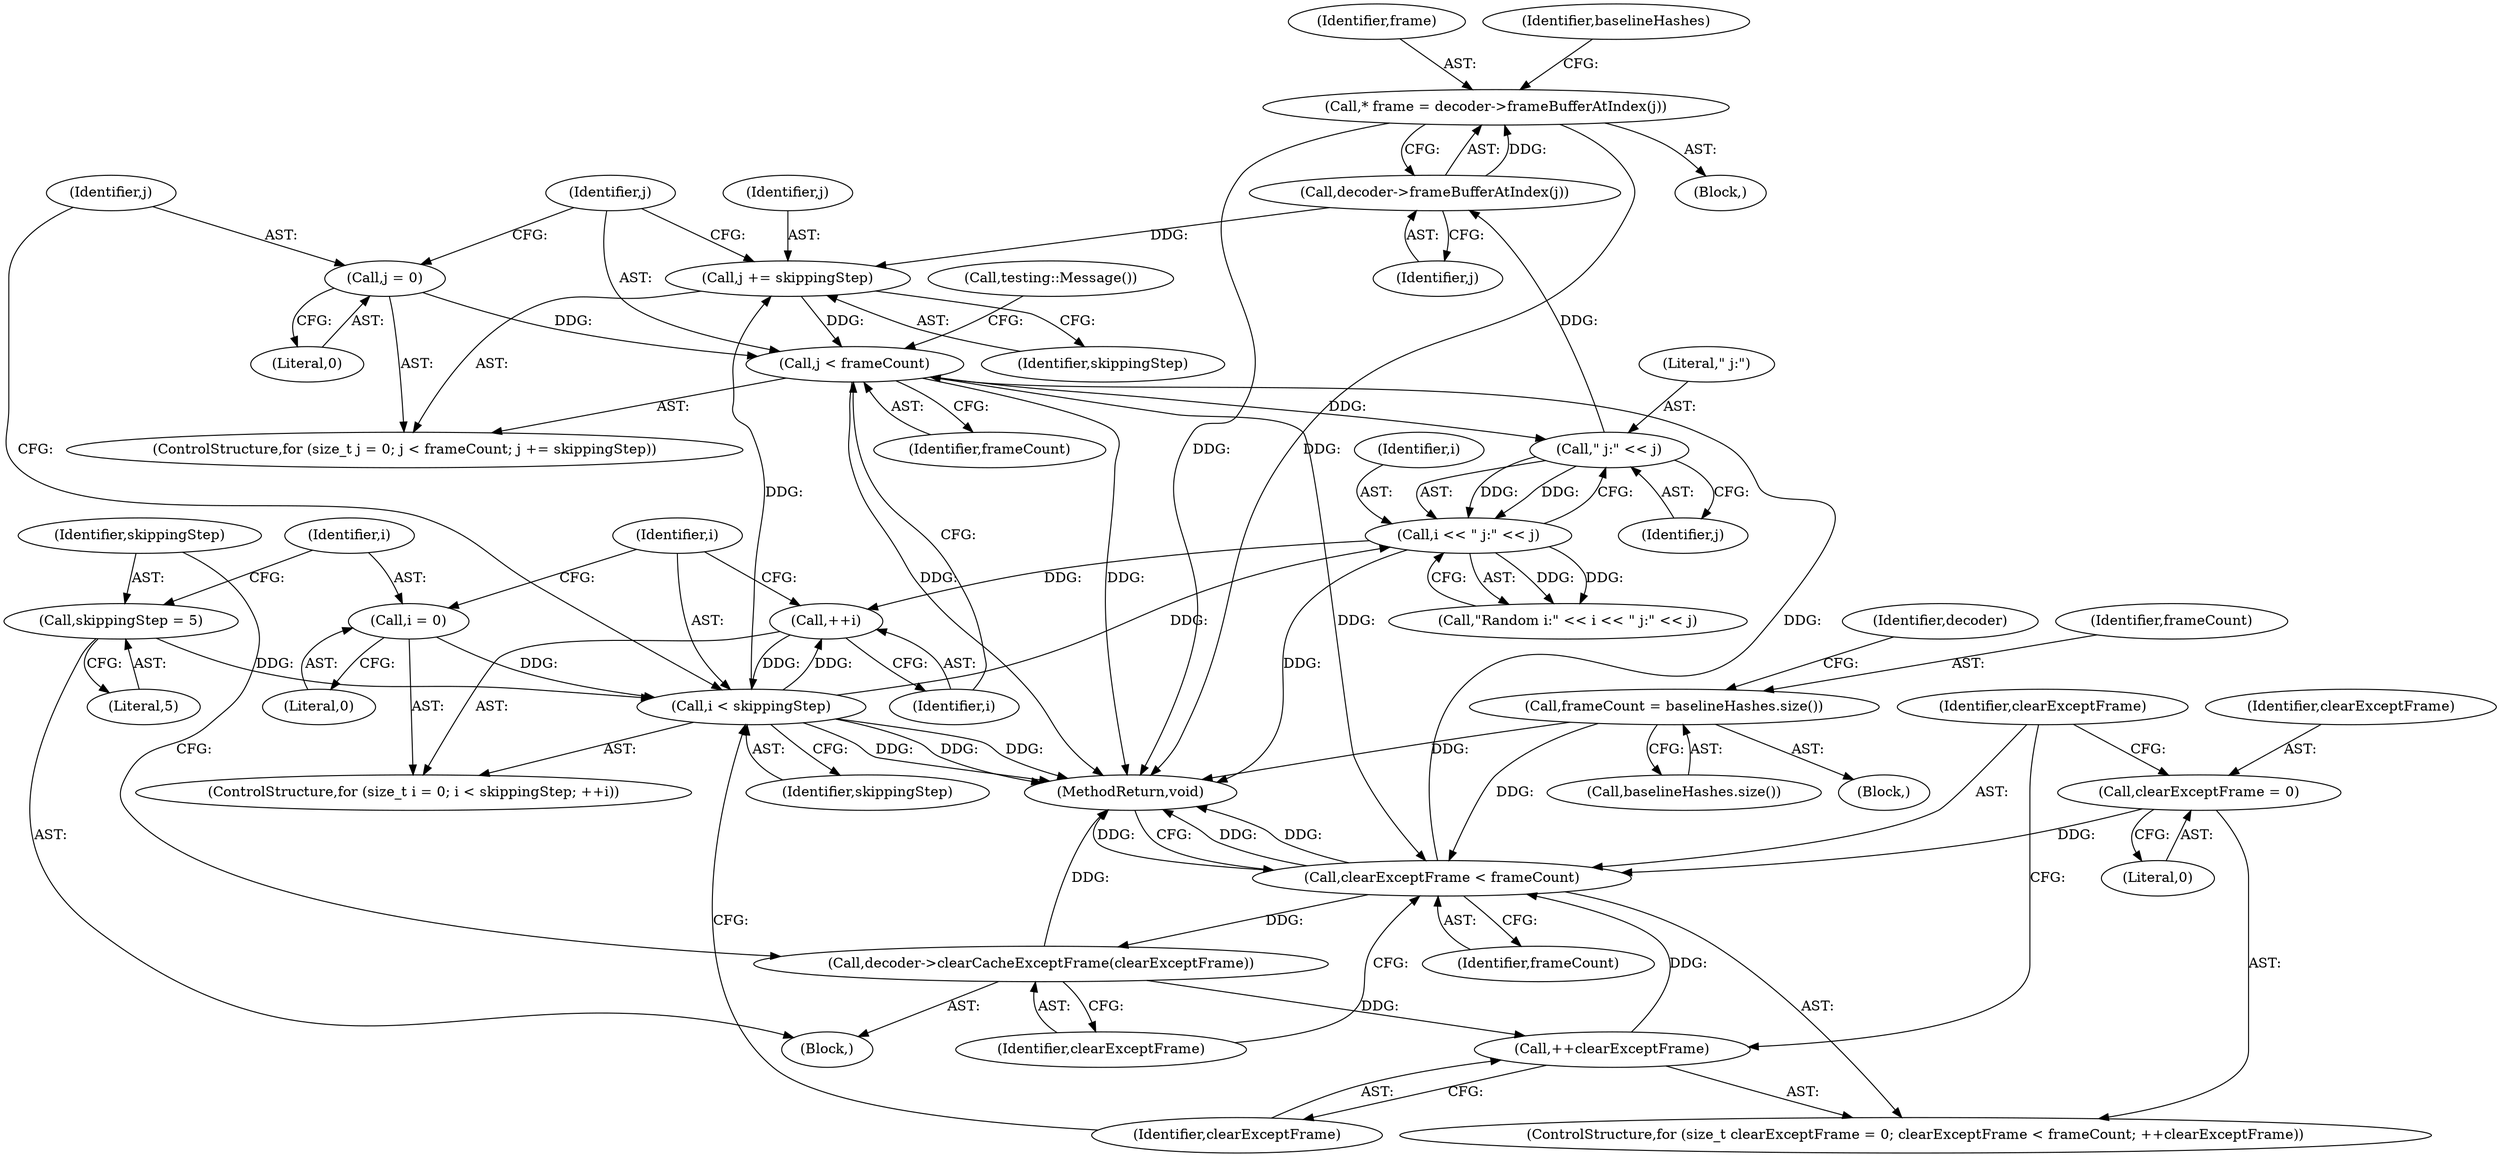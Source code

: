 digraph "0_Chrome_4f9c9adef4036aff60b734b4a0045c43c320fe1d_0@pointer" {
"1000179" [label="(Call,* frame = decoder->frameBufferAtIndex(j))"];
"1000181" [label="(Call,decoder->frameBufferAtIndex(j))"];
"1000175" [label="(Call,\" j:\" << j)"];
"1000161" [label="(Call,j < frameCount)"];
"1000158" [label="(Call,j = 0)"];
"1000164" [label="(Call,j += skippingStep)"];
"1000150" [label="(Call,i < skippingStep)"];
"1000147" [label="(Call,i = 0)"];
"1000153" [label="(Call,++i)"];
"1000173" [label="(Call,i << \" j:\" << j)"];
"1000142" [label="(Call,skippingStep = 5)"];
"1000133" [label="(Call,clearExceptFrame < frameCount)"];
"1000136" [label="(Call,++clearExceptFrame)"];
"1000139" [label="(Call,decoder->clearCacheExceptFrame(clearExceptFrame))"];
"1000130" [label="(Call,clearExceptFrame = 0)"];
"1000118" [label="(Call,frameCount = baselineHashes.size())"];
"1000180" [label="(Identifier,frame)"];
"1000137" [label="(Identifier,clearExceptFrame)"];
"1000160" [label="(Literal,0)"];
"1000166" [label="(Identifier,skippingStep)"];
"1000148" [label="(Identifier,i)"];
"1000134" [label="(Identifier,clearExceptFrame)"];
"1000143" [label="(Identifier,skippingStep)"];
"1000136" [label="(Call,++clearExceptFrame)"];
"1000179" [label="(Call,* frame = decoder->frameBufferAtIndex(j))"];
"1000151" [label="(Identifier,i)"];
"1000167" [label="(Block,)"];
"1000123" [label="(Identifier,decoder)"];
"1000133" [label="(Call,clearExceptFrame < frameCount)"];
"1000145" [label="(ControlStructure,for (size_t i = 0; i < skippingStep; ++i))"];
"1000165" [label="(Identifier,j)"];
"1000174" [label="(Identifier,i)"];
"1000161" [label="(Call,j < frameCount)"];
"1000132" [label="(Literal,0)"];
"1000120" [label="(Call,baselineHashes.size())"];
"1000177" [label="(Identifier,j)"];
"1000181" [label="(Call,decoder->frameBufferAtIndex(j))"];
"1000144" [label="(Literal,5)"];
"1000189" [label="(MethodReturn,void)"];
"1000142" [label="(Call,skippingStep = 5)"];
"1000131" [label="(Identifier,clearExceptFrame)"];
"1000164" [label="(Call,j += skippingStep)"];
"1000163" [label="(Identifier,frameCount)"];
"1000159" [label="(Identifier,j)"];
"1000147" [label="(Call,i = 0)"];
"1000152" [label="(Identifier,skippingStep)"];
"1000156" [label="(ControlStructure,for (size_t j = 0; j < frameCount; j += skippingStep))"];
"1000185" [label="(Identifier,baselineHashes)"];
"1000175" [label="(Call,\" j:\" << j)"];
"1000176" [label="(Literal,\" j:\")"];
"1000170" [label="(Call,testing::Message())"];
"1000173" [label="(Call,i << \" j:\" << j)"];
"1000150" [label="(Call,i < skippingStep)"];
"1000118" [label="(Call,frameCount = baselineHashes.size())"];
"1000140" [label="(Identifier,clearExceptFrame)"];
"1000158" [label="(Call,j = 0)"];
"1000182" [label="(Identifier,j)"];
"1000135" [label="(Identifier,frameCount)"];
"1000153" [label="(Call,++i)"];
"1000139" [label="(Call,decoder->clearCacheExceptFrame(clearExceptFrame))"];
"1000171" [label="(Call,\"Random i:\" << i << \" j:\" << j)"];
"1000119" [label="(Identifier,frameCount)"];
"1000162" [label="(Identifier,j)"];
"1000149" [label="(Literal,0)"];
"1000138" [label="(Block,)"];
"1000154" [label="(Identifier,i)"];
"1000130" [label="(Call,clearExceptFrame = 0)"];
"1000128" [label="(ControlStructure,for (size_t clearExceptFrame = 0; clearExceptFrame < frameCount; ++clearExceptFrame))"];
"1000102" [label="(Block,)"];
"1000179" -> "1000167"  [label="AST: "];
"1000179" -> "1000181"  [label="CFG: "];
"1000180" -> "1000179"  [label="AST: "];
"1000181" -> "1000179"  [label="AST: "];
"1000185" -> "1000179"  [label="CFG: "];
"1000179" -> "1000189"  [label="DDG: "];
"1000179" -> "1000189"  [label="DDG: "];
"1000181" -> "1000179"  [label="DDG: "];
"1000181" -> "1000182"  [label="CFG: "];
"1000182" -> "1000181"  [label="AST: "];
"1000181" -> "1000164"  [label="DDG: "];
"1000175" -> "1000181"  [label="DDG: "];
"1000175" -> "1000173"  [label="AST: "];
"1000175" -> "1000177"  [label="CFG: "];
"1000176" -> "1000175"  [label="AST: "];
"1000177" -> "1000175"  [label="AST: "];
"1000173" -> "1000175"  [label="CFG: "];
"1000175" -> "1000173"  [label="DDG: "];
"1000175" -> "1000173"  [label="DDG: "];
"1000161" -> "1000175"  [label="DDG: "];
"1000161" -> "1000156"  [label="AST: "];
"1000161" -> "1000163"  [label="CFG: "];
"1000162" -> "1000161"  [label="AST: "];
"1000163" -> "1000161"  [label="AST: "];
"1000170" -> "1000161"  [label="CFG: "];
"1000154" -> "1000161"  [label="CFG: "];
"1000161" -> "1000189"  [label="DDG: "];
"1000161" -> "1000189"  [label="DDG: "];
"1000161" -> "1000133"  [label="DDG: "];
"1000158" -> "1000161"  [label="DDG: "];
"1000164" -> "1000161"  [label="DDG: "];
"1000133" -> "1000161"  [label="DDG: "];
"1000158" -> "1000156"  [label="AST: "];
"1000158" -> "1000160"  [label="CFG: "];
"1000159" -> "1000158"  [label="AST: "];
"1000160" -> "1000158"  [label="AST: "];
"1000162" -> "1000158"  [label="CFG: "];
"1000164" -> "1000156"  [label="AST: "];
"1000164" -> "1000166"  [label="CFG: "];
"1000165" -> "1000164"  [label="AST: "];
"1000166" -> "1000164"  [label="AST: "];
"1000162" -> "1000164"  [label="CFG: "];
"1000150" -> "1000164"  [label="DDG: "];
"1000150" -> "1000145"  [label="AST: "];
"1000150" -> "1000152"  [label="CFG: "];
"1000151" -> "1000150"  [label="AST: "];
"1000152" -> "1000150"  [label="AST: "];
"1000159" -> "1000150"  [label="CFG: "];
"1000137" -> "1000150"  [label="CFG: "];
"1000150" -> "1000189"  [label="DDG: "];
"1000150" -> "1000189"  [label="DDG: "];
"1000150" -> "1000189"  [label="DDG: "];
"1000147" -> "1000150"  [label="DDG: "];
"1000153" -> "1000150"  [label="DDG: "];
"1000142" -> "1000150"  [label="DDG: "];
"1000150" -> "1000153"  [label="DDG: "];
"1000150" -> "1000173"  [label="DDG: "];
"1000147" -> "1000145"  [label="AST: "];
"1000147" -> "1000149"  [label="CFG: "];
"1000148" -> "1000147"  [label="AST: "];
"1000149" -> "1000147"  [label="AST: "];
"1000151" -> "1000147"  [label="CFG: "];
"1000153" -> "1000145"  [label="AST: "];
"1000153" -> "1000154"  [label="CFG: "];
"1000154" -> "1000153"  [label="AST: "];
"1000151" -> "1000153"  [label="CFG: "];
"1000173" -> "1000153"  [label="DDG: "];
"1000173" -> "1000171"  [label="AST: "];
"1000174" -> "1000173"  [label="AST: "];
"1000171" -> "1000173"  [label="CFG: "];
"1000173" -> "1000189"  [label="DDG: "];
"1000173" -> "1000171"  [label="DDG: "];
"1000173" -> "1000171"  [label="DDG: "];
"1000142" -> "1000138"  [label="AST: "];
"1000142" -> "1000144"  [label="CFG: "];
"1000143" -> "1000142"  [label="AST: "];
"1000144" -> "1000142"  [label="AST: "];
"1000148" -> "1000142"  [label="CFG: "];
"1000133" -> "1000128"  [label="AST: "];
"1000133" -> "1000135"  [label="CFG: "];
"1000134" -> "1000133"  [label="AST: "];
"1000135" -> "1000133"  [label="AST: "];
"1000140" -> "1000133"  [label="CFG: "];
"1000189" -> "1000133"  [label="CFG: "];
"1000133" -> "1000189"  [label="DDG: "];
"1000133" -> "1000189"  [label="DDG: "];
"1000133" -> "1000189"  [label="DDG: "];
"1000136" -> "1000133"  [label="DDG: "];
"1000130" -> "1000133"  [label="DDG: "];
"1000118" -> "1000133"  [label="DDG: "];
"1000133" -> "1000139"  [label="DDG: "];
"1000136" -> "1000128"  [label="AST: "];
"1000136" -> "1000137"  [label="CFG: "];
"1000137" -> "1000136"  [label="AST: "];
"1000134" -> "1000136"  [label="CFG: "];
"1000139" -> "1000136"  [label="DDG: "];
"1000139" -> "1000138"  [label="AST: "];
"1000139" -> "1000140"  [label="CFG: "];
"1000140" -> "1000139"  [label="AST: "];
"1000143" -> "1000139"  [label="CFG: "];
"1000139" -> "1000189"  [label="DDG: "];
"1000130" -> "1000128"  [label="AST: "];
"1000130" -> "1000132"  [label="CFG: "];
"1000131" -> "1000130"  [label="AST: "];
"1000132" -> "1000130"  [label="AST: "];
"1000134" -> "1000130"  [label="CFG: "];
"1000118" -> "1000102"  [label="AST: "];
"1000118" -> "1000120"  [label="CFG: "];
"1000119" -> "1000118"  [label="AST: "];
"1000120" -> "1000118"  [label="AST: "];
"1000123" -> "1000118"  [label="CFG: "];
"1000118" -> "1000189"  [label="DDG: "];
}
